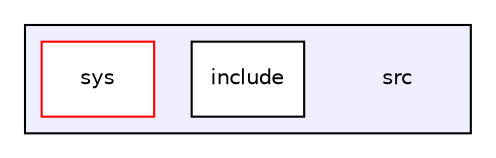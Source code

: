 digraph "src" {
  compound=true
  node [ fontsize="10", fontname="Helvetica"];
  edge [ labelfontsize="10", labelfontname="Helvetica"];
  subgraph clusterdir_68267d1309a1af8e8297ef4c3efbcdba {
    graph [ bgcolor="#eeeeff", pencolor="black", label="" URL="dir_68267d1309a1af8e8297ef4c3efbcdba.html"];
    dir_68267d1309a1af8e8297ef4c3efbcdba [shape=plaintext label="src"];
  dir_b0856f6b0d80ccb263b2f415c91f9e17 [shape=box label="include" fillcolor="white" style="filled" URL="dir_b0856f6b0d80ccb263b2f415c91f9e17.html"];
  dir_220d2bd384b446346a1cdcf02b1b2295 [shape=box label="sys" fillcolor="white" style="filled" color="red" URL="dir_220d2bd384b446346a1cdcf02b1b2295.html"];
  }
}
